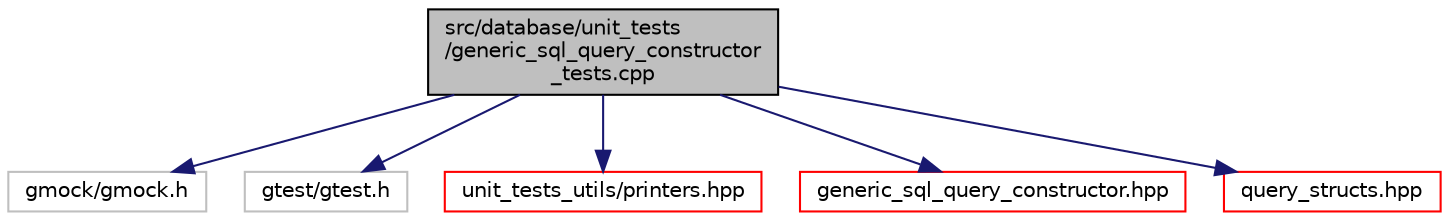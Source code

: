 digraph "src/database/unit_tests/generic_sql_query_constructor_tests.cpp"
{
 // LATEX_PDF_SIZE
  edge [fontname="Helvetica",fontsize="10",labelfontname="Helvetica",labelfontsize="10"];
  node [fontname="Helvetica",fontsize="10",shape=record];
  Node1 [label="src/database/unit_tests\l/generic_sql_query_constructor\l_tests.cpp",height=0.2,width=0.4,color="black", fillcolor="grey75", style="filled", fontcolor="black",tooltip=" "];
  Node1 -> Node2 [color="midnightblue",fontsize="10",style="solid",fontname="Helvetica"];
  Node2 [label="gmock/gmock.h",height=0.2,width=0.4,color="grey75", fillcolor="white", style="filled",tooltip=" "];
  Node1 -> Node3 [color="midnightblue",fontsize="10",style="solid",fontname="Helvetica"];
  Node3 [label="gtest/gtest.h",height=0.2,width=0.4,color="grey75", fillcolor="white", style="filled",tooltip=" "];
  Node1 -> Node4 [color="midnightblue",fontsize="10",style="solid",fontname="Helvetica"];
  Node4 [label="unit_tests_utils/printers.hpp",height=0.2,width=0.4,color="red", fillcolor="white", style="filled",URL="$printers_8hpp.html",tooltip=" "];
  Node1 -> Node10 [color="midnightblue",fontsize="10",style="solid",fontname="Helvetica"];
  Node10 [label="generic_sql_query_constructor.hpp",height=0.2,width=0.4,color="red", fillcolor="white", style="filled",URL="$generic__sql__query__constructor_8hpp.html",tooltip=" "];
  Node1 -> Node16 [color="midnightblue",fontsize="10",style="solid",fontname="Helvetica"];
  Node16 [label="query_structs.hpp",height=0.2,width=0.4,color="red", fillcolor="white", style="filled",URL="$query__structs_8hpp.html",tooltip=" "];
}
